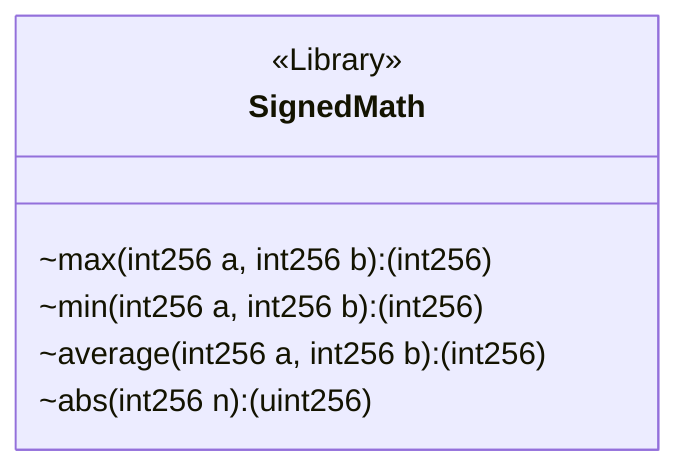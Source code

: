 classDiagram
  %% 216:1047:0
  class SignedMath {
    <<Library>>
    ~max(int256 a, int256 b): (int256)
    ~min(int256 a, int256 b): (int256)
    ~average(int256 a, int256 b): (int256)
    ~abs(int256 n): (uint256)
  }